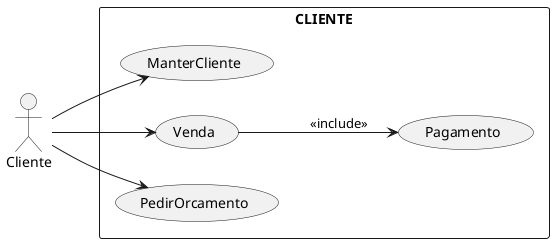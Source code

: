 @startuml
left to right direction

actor "Cliente" as Cliente

rectangle "CLIENTE"{
    usecase "ManterCliente" as UC1
    usecase "Venda" as UC8
    usecase "PedirOrcamento" as UC3
    usecase "Pagamento" as UC7
}
Cliente --> UC3
Cliente --> UC1
Cliente --> UC8 
UC8 --> UC7:<<include>>

@enduml